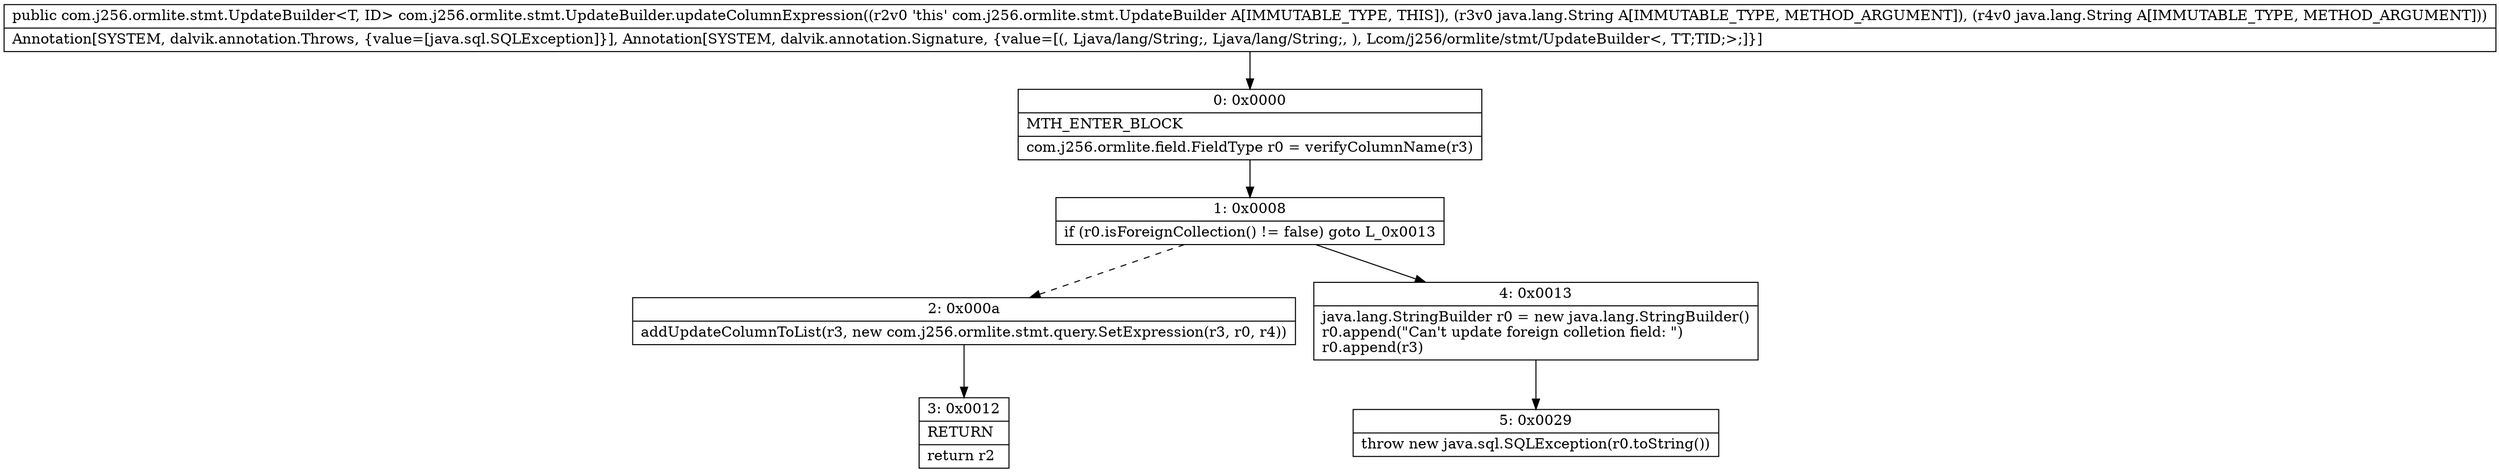 digraph "CFG forcom.j256.ormlite.stmt.UpdateBuilder.updateColumnExpression(Ljava\/lang\/String;Ljava\/lang\/String;)Lcom\/j256\/ormlite\/stmt\/UpdateBuilder;" {
Node_0 [shape=record,label="{0\:\ 0x0000|MTH_ENTER_BLOCK\l|com.j256.ormlite.field.FieldType r0 = verifyColumnName(r3)\l}"];
Node_1 [shape=record,label="{1\:\ 0x0008|if (r0.isForeignCollection() != false) goto L_0x0013\l}"];
Node_2 [shape=record,label="{2\:\ 0x000a|addUpdateColumnToList(r3, new com.j256.ormlite.stmt.query.SetExpression(r3, r0, r4))\l}"];
Node_3 [shape=record,label="{3\:\ 0x0012|RETURN\l|return r2\l}"];
Node_4 [shape=record,label="{4\:\ 0x0013|java.lang.StringBuilder r0 = new java.lang.StringBuilder()\lr0.append(\"Can't update foreign colletion field: \")\lr0.append(r3)\l}"];
Node_5 [shape=record,label="{5\:\ 0x0029|throw new java.sql.SQLException(r0.toString())\l}"];
MethodNode[shape=record,label="{public com.j256.ormlite.stmt.UpdateBuilder\<T, ID\> com.j256.ormlite.stmt.UpdateBuilder.updateColumnExpression((r2v0 'this' com.j256.ormlite.stmt.UpdateBuilder A[IMMUTABLE_TYPE, THIS]), (r3v0 java.lang.String A[IMMUTABLE_TYPE, METHOD_ARGUMENT]), (r4v0 java.lang.String A[IMMUTABLE_TYPE, METHOD_ARGUMENT]))  | Annotation[SYSTEM, dalvik.annotation.Throws, \{value=[java.sql.SQLException]\}], Annotation[SYSTEM, dalvik.annotation.Signature, \{value=[(, Ljava\/lang\/String;, Ljava\/lang\/String;, ), Lcom\/j256\/ormlite\/stmt\/UpdateBuilder\<, TT;TID;\>;]\}]\l}"];
MethodNode -> Node_0;
Node_0 -> Node_1;
Node_1 -> Node_2[style=dashed];
Node_1 -> Node_4;
Node_2 -> Node_3;
Node_4 -> Node_5;
}

